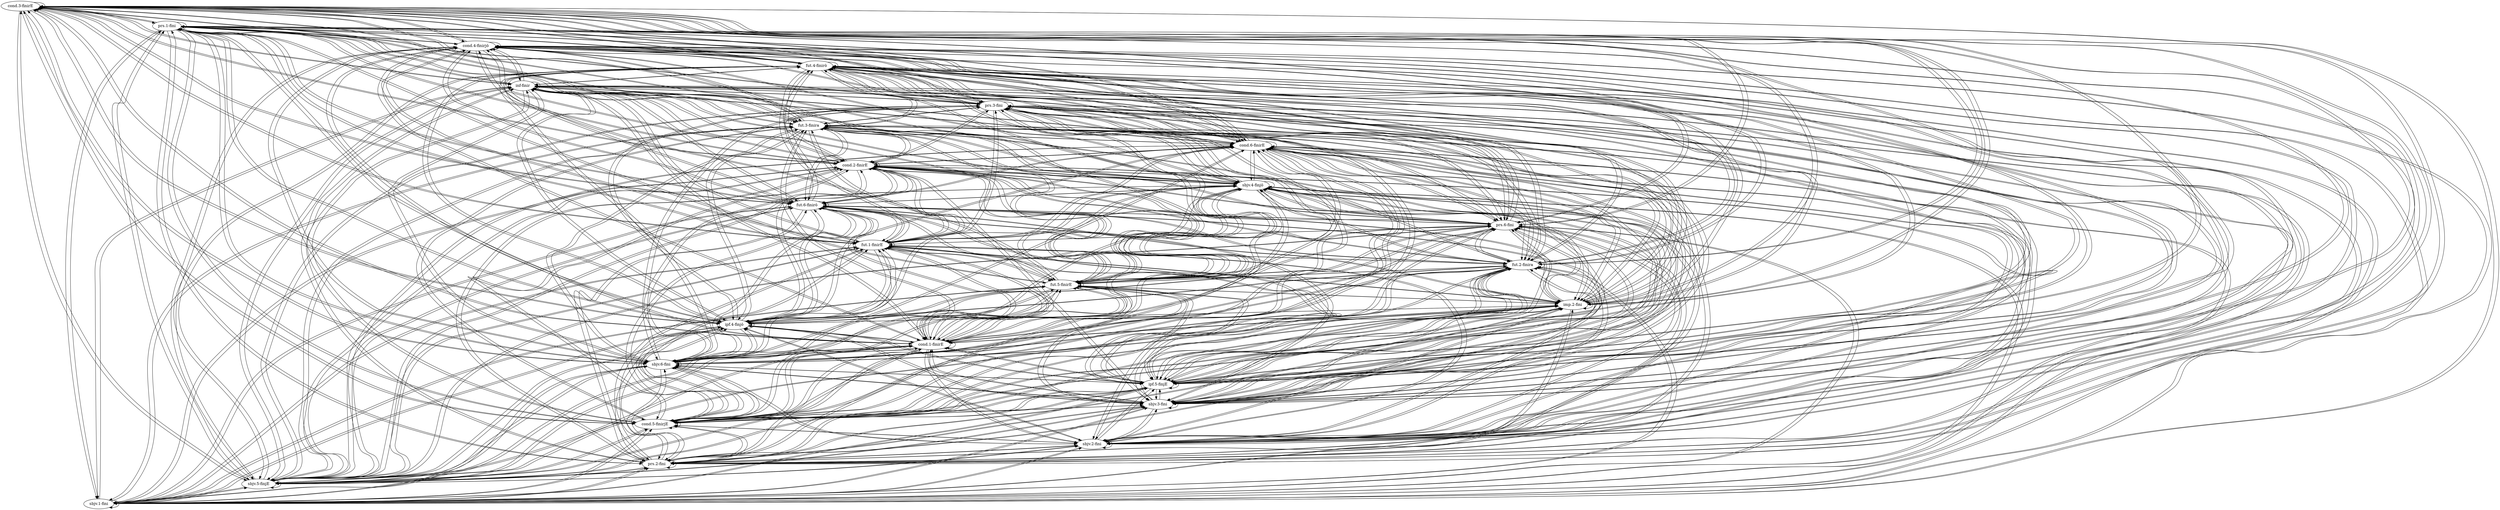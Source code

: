 digraph  {
	"cond.3-finirE"	 [cell="cond.3",
		tense=cond,
		weight=0.95];
	"cond.3-finirE" -> "cond.3-finirE"	 [weight=0.95];
	"prs.1-fini"	 [cell="prs.1",
		tense=prs,
		weight=0.83];
	"cond.3-finirE" -> "prs.1-fini"	 [weight=0.83];
	"sbjv.1-fini"	 [cell="sbjv.1",
		tense=sbjv,
		weight=0.08];
	"cond.3-finirE" -> "sbjv.1-fini"	 [weight=0.0128];
	"sbjv.5-finjE"	 [cell="sbjv.5",
		tense=sbjv,
		weight=0.1];
	"cond.3-finirE" -> "sbjv.5-finjE"	 [weight=0.02];
	"prs.2-fini"	 [cell="prs.2",
		tense=prs,
		weight=0.83];
	"cond.3-finirE" -> "prs.2-fini"	 [weight=0.83];
	"sbjv.2-fini"	 [cell="sbjv.2",
		tense=sbjv,
		weight=0.08];
	"cond.3-finirE" -> "sbjv.2-fini"	 [weight=0.0128];
	"cond.5-finirjE"	 [cell="cond.5",
		tense=cond,
		weight=0.95];
	"cond.3-finirE" -> "cond.5-finirjE"	 [weight=0.95];
	"sbjv.3-fini"	 [cell="sbjv.3",
		tense=sbjv,
		weight=0.08];
	"cond.3-finirE" -> "sbjv.3-fini"	 [weight=0.0128];
	"ipf.5-finjE"	 [cell="ipf.5",
		tense=ipf,
		weight=0.1];
	"cond.3-finirE" -> "ipf.5-finjE"	 [weight=0.02];
	"sbjv.6-fini"	 [cell="sbjv.6",
		tense=sbjv,
		weight=0.08];
	"cond.3-finirE" -> "sbjv.6-fini"	 [weight=0.0128];
	"cond.1-finirE"	 [cell="cond.1",
		tense=cond,
		weight=0.95];
	"cond.3-finirE" -> "cond.1-finirE"	 [weight=0.95];
	"ipf.4-finjô"	 [cell="ipf.4",
		tense=ipf,
		weight=0.1];
	"cond.3-finirE" -> "ipf.4-finjô"	 [weight=0.02];
	"imp.2-fini"	 [cell="imp.2",
		tense=imp,
		weight=0.83];
	"cond.3-finirE" -> "imp.2-fini"	 [weight=0.83];
	"fut.5-finirE"	 [cell="fut.5",
		tense=fut,
		weight=0.95];
	"cond.3-finirE" -> "fut.5-finirE"	 [weight=0.95];
	"fut.2-finira"	 [cell="fut.2",
		tense=fut,
		weight=0.95];
	"cond.3-finirE" -> "fut.2-finira"	 [weight=0.95];
	"fut.1-finirE"	 [cell="fut.1",
		tense=fut,
		weight=0.95];
	"cond.3-finirE" -> "fut.1-finirE"	 [weight=0.95];
	"prs.6-fini"	 [cell="prs.6",
		tense=prs,
		weight=0.08];
	"cond.3-finirE" -> "prs.6-fini"	 [weight=0.0128];
	"fut.6-finirô"	 [cell="fut.6",
		tense=fut,
		weight=0.95];
	"cond.3-finirE" -> "fut.6-finirô"	 [weight=0.95];
	"sbjv.4-finjô"	 [cell="sbjv.4",
		tense=sbjv,
		weight=0.1];
	"cond.3-finirE" -> "sbjv.4-finjô"	 [weight=0.02];
	"cond.2-finirE"	 [cell="cond.2",
		tense=cond,
		weight=0.95];
	"cond.3-finirE" -> "cond.2-finirE"	 [weight=0.95];
	"cond.6-finirE"	 [cell="cond.6",
		tense=cond,
		weight=0.95];
	"cond.3-finirE" -> "cond.6-finirE"	 [weight=0.95];
	"fut.3-finira"	 [cell="fut.3",
		tense=fut,
		weight=0.95];
	"cond.3-finirE" -> "fut.3-finira"	 [weight=0.95];
	"prs.3-fini"	 [cell="prs.3",
		tense=prs,
		weight=0.83];
	"cond.3-finirE" -> "prs.3-fini"	 [weight=0.83];
	"inf-finir"	 [cell=inf,
		tense=inf,
		weight=0.7];
	"cond.3-finirE" -> "inf-finir"	 [weight=0.336];
	"fut.4-finirô"	 [cell="fut.4",
		tense=fut,
		weight=0.95];
	"cond.3-finirE" -> "fut.4-finirô"	 [weight=0.95];
	"cond.4-finirjô"	 [cell="cond.4",
		tense=cond,
		weight=0.95];
	"cond.3-finirE" -> "cond.4-finirjô"	 [weight=0.95];
	"prs.1-fini" -> "cond.3-finirE"	 [weight=0.931];
	"prs.1-fini" -> "prs.1-fini"	 [weight=0.83];
	"prs.1-fini" -> "sbjv.1-fini"	 [weight=0.0128];
	"prs.1-fini" -> "sbjv.5-finjE"	 [weight=0.02];
	"prs.1-fini" -> "prs.2-fini"	 [weight=0.83];
	"prs.1-fini" -> "sbjv.2-fini"	 [weight=0.0128];
	"prs.1-fini" -> "cond.5-finirjE"	 [weight=0.931];
	"prs.1-fini" -> "sbjv.3-fini"	 [weight=0.0128];
	"prs.1-fini" -> "ipf.5-finjE"	 [weight=0.02];
	"prs.1-fini" -> "sbjv.6-fini"	 [weight=0.0128];
	"prs.1-fini" -> "cond.1-finirE"	 [weight=0.931];
	"prs.1-fini" -> "ipf.4-finjô"	 [weight=0.02];
	"prs.1-fini" -> "imp.2-fini"	 [weight=0.83];
	"prs.1-fini" -> "fut.5-finirE"	 [weight=0.931];
	"prs.1-fini" -> "fut.2-finira"	 [weight=0.931];
	"prs.1-fini" -> "fut.1-finirE"	 [weight=0.931];
	"prs.1-fini" -> "prs.6-fini"	 [weight=0.0128];
	"prs.1-fini" -> "fut.6-finirô"	 [weight=0.931];
	"prs.1-fini" -> "sbjv.4-finjô"	 [weight=0.02];
	"prs.1-fini" -> "cond.2-finirE"	 [weight=0.931];
	"prs.1-fini" -> "cond.6-finirE"	 [weight=0.931];
	"prs.1-fini" -> "fut.3-finira"	 [weight=0.931];
	"prs.1-fini" -> "prs.3-fini"	 [weight=0.83];
	"prs.1-fini" -> "inf-finir"	 [weight=0.336];
	"prs.1-fini" -> "fut.4-finirô"	 [weight=0.931];
	"prs.1-fini" -> "cond.4-finirjô"	 [weight=0.931];
	"sbjv.1-fini" -> "cond.3-finirE"	 [weight=0.95];
	"sbjv.1-fini" -> "prs.1-fini"	 [weight=0.83];
	"sbjv.1-fini" -> "sbjv.1-fini"	 [weight=0.08];
	"sbjv.1-fini" -> "sbjv.5-finjE"	 [weight=0.092];
	"sbjv.1-fini" -> "prs.2-fini"	 [weight=0.83];
	"sbjv.1-fini" -> "sbjv.2-fini"	 [weight=0.08];
	"sbjv.1-fini" -> "cond.5-finirjE"	 [weight=0.95];
	"sbjv.1-fini" -> "sbjv.3-fini"	 [weight=0.08];
	"sbjv.1-fini" -> "ipf.5-finjE"	 [weight=0.092];
	"sbjv.1-fini" -> "sbjv.6-fini"	 [weight=0.08];
	"sbjv.1-fini" -> "cond.1-finirE"	 [weight=0.95];
	"sbjv.1-fini" -> "ipf.4-finjô"	 [weight=0.092];
	"sbjv.1-fini" -> "imp.2-fini"	 [weight=0.83];
	"sbjv.1-fini" -> "fut.5-finirE"	 [weight=0.95];
	"sbjv.1-fini" -> "fut.2-finira"	 [weight=0.95];
	"sbjv.1-fini" -> "fut.1-finirE"	 [weight=0.95];
	"sbjv.1-fini" -> "prs.6-fini"	 [weight=0.08];
	"sbjv.1-fini" -> "fut.6-finirô"	 [weight=0.95];
	"sbjv.1-fini" -> "sbjv.4-finjô"	 [weight=0.092];
	"sbjv.1-fini" -> "cond.2-finirE"	 [weight=0.95];
	"sbjv.1-fini" -> "cond.6-finirE"	 [weight=0.95];
	"sbjv.1-fini" -> "fut.3-finira"	 [weight=0.95];
	"sbjv.1-fini" -> "prs.3-fini"	 [weight=0.83];
	"sbjv.1-fini" -> "inf-finir"	 [weight=0.028];
	"sbjv.1-fini" -> "fut.4-finirô"	 [weight=0.95];
	"sbjv.1-fini" -> "cond.4-finirjô"	 [weight=0.95];
	"sbjv.5-finjE" -> "cond.3-finirE"	 [weight=0.0285];
	"sbjv.5-finjE" -> "prs.1-fini"	 [weight=0.0581];
	"sbjv.5-finjE" -> "sbjv.1-fini"	 [weight=0.004];
	"sbjv.5-finjE" -> "sbjv.5-finjE"	 [weight=0.1];
	"sbjv.5-finjE" -> "prs.2-fini"	 [weight=0.0581];
	"sbjv.5-finjE" -> "sbjv.2-fini"	 [weight=0.004];
	"sbjv.5-finjE" -> "cond.5-finirjE"	 [weight=0.0285];
	"sbjv.5-finjE" -> "sbjv.3-fini"	 [weight=0.004];
	"sbjv.5-finjE" -> "ipf.5-finjE"	 [weight=0.1];
	"sbjv.5-finjE" -> "sbjv.6-fini"	 [weight=0.004];
	"sbjv.5-finjE" -> "cond.1-finirE"	 [weight=0.0285];
	"sbjv.5-finjE" -> "ipf.4-finjô"	 [weight=0.1];
	"sbjv.5-finjE" -> "imp.2-fini"	 [weight=0.0581];
	"sbjv.5-finjE" -> "fut.5-finirE"	 [weight=0.0285];
	"sbjv.5-finjE" -> "fut.2-finira"	 [weight=0.0285];
	"sbjv.5-finjE" -> "fut.1-finirE"	 [weight=0.0285];
	"sbjv.5-finjE" -> "prs.6-fini"	 [weight=0.004];
	"sbjv.5-finjE" -> "fut.6-finirô"	 [weight=0.0285];
	"sbjv.5-finjE" -> "sbjv.4-finjô"	 [weight=0.1];
	"sbjv.5-finjE" -> "cond.2-finirE"	 [weight=0.0285];
	"sbjv.5-finjE" -> "cond.6-finirE"	 [weight=0.0285];
	"sbjv.5-finjE" -> "fut.3-finira"	 [weight=0.0285];
	"sbjv.5-finjE" -> "prs.3-fini"	 [weight=0.0581];
	"sbjv.5-finjE" -> "inf-finir"	 [weight=0.028];
	"sbjv.5-finjE" -> "fut.4-finirô"	 [weight=0.0285];
	"sbjv.5-finjE" -> "cond.4-finirjô"	 [weight=0.0285];
	"prs.2-fini" -> "cond.3-finirE"	 [weight=0.931];
	"prs.2-fini" -> "prs.1-fini"	 [weight=0.83];
	"prs.2-fini" -> "sbjv.1-fini"	 [weight=0.0128];
	"prs.2-fini" -> "sbjv.5-finjE"	 [weight=0.02];
	"prs.2-fini" -> "prs.2-fini"	 [weight=0.83];
	"prs.2-fini" -> "sbjv.2-fini"	 [weight=0.0128];
	"prs.2-fini" -> "cond.5-finirjE"	 [weight=0.931];
	"prs.2-fini" -> "sbjv.3-fini"	 [weight=0.0128];
	"prs.2-fini" -> "ipf.5-finjE"	 [weight=0.02];
	"prs.2-fini" -> "sbjv.6-fini"	 [weight=0.0128];
	"prs.2-fini" -> "cond.1-finirE"	 [weight=0.931];
	"prs.2-fini" -> "ipf.4-finjô"	 [weight=0.02];
	"prs.2-fini" -> "imp.2-fini"	 [weight=0.83];
	"prs.2-fini" -> "fut.5-finirE"	 [weight=0.931];
	"prs.2-fini" -> "fut.2-finira"	 [weight=0.931];
	"prs.2-fini" -> "fut.1-finirE"	 [weight=0.931];
	"prs.2-fini" -> "prs.6-fini"	 [weight=0.0128];
	"prs.2-fini" -> "fut.6-finirô"	 [weight=0.931];
	"prs.2-fini" -> "sbjv.4-finjô"	 [weight=0.02];
	"prs.2-fini" -> "cond.2-finirE"	 [weight=0.931];
	"prs.2-fini" -> "cond.6-finirE"	 [weight=0.931];
	"prs.2-fini" -> "fut.3-finira"	 [weight=0.931];
	"prs.2-fini" -> "prs.3-fini"	 [weight=0.83];
	"prs.2-fini" -> "inf-finir"	 [weight=0.336];
	"prs.2-fini" -> "fut.4-finirô"	 [weight=0.931];
	"prs.2-fini" -> "cond.4-finirjô"	 [weight=0.931];
	"sbjv.2-fini" -> "cond.3-finirE"	 [weight=0.95];
	"sbjv.2-fini" -> "prs.1-fini"	 [weight=0.83];
	"sbjv.2-fini" -> "sbjv.1-fini"	 [weight=0.08];
	"sbjv.2-fini" -> "sbjv.5-finjE"	 [weight=0.092];
	"sbjv.2-fini" -> "prs.2-fini"	 [weight=0.83];
	"sbjv.2-fini" -> "sbjv.2-fini"	 [weight=0.08];
	"sbjv.2-fini" -> "cond.5-finirjE"	 [weight=0.95];
	"sbjv.2-fini" -> "sbjv.3-fini"	 [weight=0.08];
	"sbjv.2-fini" -> "ipf.5-finjE"	 [weight=0.092];
	"sbjv.2-fini" -> "sbjv.6-fini"	 [weight=0.08];
	"sbjv.2-fini" -> "cond.1-finirE"	 [weight=0.95];
	"sbjv.2-fini" -> "ipf.4-finjô"	 [weight=0.092];
	"sbjv.2-fini" -> "imp.2-fini"	 [weight=0.83];
	"sbjv.2-fini" -> "fut.5-finirE"	 [weight=0.95];
	"sbjv.2-fini" -> "fut.2-finira"	 [weight=0.95];
	"sbjv.2-fini" -> "fut.1-finirE"	 [weight=0.95];
	"sbjv.2-fini" -> "prs.6-fini"	 [weight=0.08];
	"sbjv.2-fini" -> "fut.6-finirô"	 [weight=0.95];
	"sbjv.2-fini" -> "sbjv.4-finjô"	 [weight=0.092];
	"sbjv.2-fini" -> "cond.2-finirE"	 [weight=0.95];
	"sbjv.2-fini" -> "cond.6-finirE"	 [weight=0.95];
	"sbjv.2-fini" -> "fut.3-finira"	 [weight=0.95];
	"sbjv.2-fini" -> "prs.3-fini"	 [weight=0.83];
	"sbjv.2-fini" -> "inf-finir"	 [weight=0.028];
	"sbjv.2-fini" -> "fut.4-finirô"	 [weight=0.95];
	"sbjv.2-fini" -> "cond.4-finirjô"	 [weight=0.95];
	"cond.5-finirjE" -> "cond.3-finirE"	 [weight=0.95];
	"cond.5-finirjE" -> "prs.1-fini"	 [weight=0.83];
	"cond.5-finirjE" -> "sbjv.1-fini"	 [weight=0.0128];
	"cond.5-finirjE" -> "sbjv.5-finjE"	 [weight=0.02];
	"cond.5-finirjE" -> "prs.2-fini"	 [weight=0.83];
	"cond.5-finirjE" -> "sbjv.2-fini"	 [weight=0.0128];
	"cond.5-finirjE" -> "cond.5-finirjE"	 [weight=0.95];
	"cond.5-finirjE" -> "sbjv.3-fini"	 [weight=0.0128];
	"cond.5-finirjE" -> "ipf.5-finjE"	 [weight=0.02];
	"cond.5-finirjE" -> "sbjv.6-fini"	 [weight=0.0128];
	"cond.5-finirjE" -> "cond.1-finirE"	 [weight=0.95];
	"cond.5-finirjE" -> "ipf.4-finjô"	 [weight=0.02];
	"cond.5-finirjE" -> "imp.2-fini"	 [weight=0.83];
	"cond.5-finirjE" -> "fut.5-finirE"	 [weight=0.95];
	"cond.5-finirjE" -> "fut.2-finira"	 [weight=0.95];
	"cond.5-finirjE" -> "fut.1-finirE"	 [weight=0.95];
	"cond.5-finirjE" -> "prs.6-fini"	 [weight=0.0128];
	"cond.5-finirjE" -> "fut.6-finirô"	 [weight=0.95];
	"cond.5-finirjE" -> "sbjv.4-finjô"	 [weight=0.02];
	"cond.5-finirjE" -> "cond.2-finirE"	 [weight=0.95];
	"cond.5-finirjE" -> "cond.6-finirE"	 [weight=0.95];
	"cond.5-finirjE" -> "fut.3-finira"	 [weight=0.95];
	"cond.5-finirjE" -> "prs.3-fini"	 [weight=0.83];
	"cond.5-finirjE" -> "inf-finir"	 [weight=0.336];
	"cond.5-finirjE" -> "fut.4-finirô"	 [weight=0.95];
	"cond.5-finirjE" -> "cond.4-finirjô"	 [weight=0.95];
	"sbjv.3-fini" -> "cond.3-finirE"	 [weight=0.95];
	"sbjv.3-fini" -> "prs.1-fini"	 [weight=0.83];
	"sbjv.3-fini" -> "sbjv.1-fini"	 [weight=0.08];
	"sbjv.3-fini" -> "sbjv.5-finjE"	 [weight=0.092];
	"sbjv.3-fini" -> "prs.2-fini"	 [weight=0.83];
	"sbjv.3-fini" -> "sbjv.2-fini"	 [weight=0.08];
	"sbjv.3-fini" -> "cond.5-finirjE"	 [weight=0.95];
	"sbjv.3-fini" -> "sbjv.3-fini"	 [weight=0.08];
	"sbjv.3-fini" -> "ipf.5-finjE"	 [weight=0.092];
	"sbjv.3-fini" -> "sbjv.6-fini"	 [weight=0.08];
	"sbjv.3-fini" -> "cond.1-finirE"	 [weight=0.95];
	"sbjv.3-fini" -> "ipf.4-finjô"	 [weight=0.092];
	"sbjv.3-fini" -> "imp.2-fini"	 [weight=0.83];
	"sbjv.3-fini" -> "fut.5-finirE"	 [weight=0.95];
	"sbjv.3-fini" -> "fut.2-finira"	 [weight=0.95];
	"sbjv.3-fini" -> "fut.1-finirE"	 [weight=0.95];
	"sbjv.3-fini" -> "prs.6-fini"	 [weight=0.08];
	"sbjv.3-fini" -> "fut.6-finirô"	 [weight=0.95];
	"sbjv.3-fini" -> "sbjv.4-finjô"	 [weight=0.092];
	"sbjv.3-fini" -> "cond.2-finirE"	 [weight=0.95];
	"sbjv.3-fini" -> "cond.6-finirE"	 [weight=0.95];
	"sbjv.3-fini" -> "fut.3-finira"	 [weight=0.95];
	"sbjv.3-fini" -> "prs.3-fini"	 [weight=0.83];
	"sbjv.3-fini" -> "inf-finir"	 [weight=0.028];
	"sbjv.3-fini" -> "fut.4-finirô"	 [weight=0.95];
	"sbjv.3-fini" -> "cond.4-finirjô"	 [weight=0.95];
	"ipf.5-finjE" -> "cond.3-finirE"	 [weight=0.0285];
	"ipf.5-finjE" -> "prs.1-fini"	 [weight=0.0581];
	"ipf.5-finjE" -> "sbjv.1-fini"	 [weight=0.004];
	"ipf.5-finjE" -> "sbjv.5-finjE"	 [weight=0.1];
	"ipf.5-finjE" -> "prs.2-fini"	 [weight=0.0581];
	"ipf.5-finjE" -> "sbjv.2-fini"	 [weight=0.004];
	"ipf.5-finjE" -> "cond.5-finirjE"	 [weight=0.0285];
	"ipf.5-finjE" -> "sbjv.3-fini"	 [weight=0.004];
	"ipf.5-finjE" -> "ipf.5-finjE"	 [weight=0.1];
	"ipf.5-finjE" -> "sbjv.6-fini"	 [weight=0.004];
	"ipf.5-finjE" -> "cond.1-finirE"	 [weight=0.0285];
	"ipf.5-finjE" -> "ipf.4-finjô"	 [weight=0.1];
	"ipf.5-finjE" -> "imp.2-fini"	 [weight=0.0581];
	"ipf.5-finjE" -> "fut.5-finirE"	 [weight=0.0285];
	"ipf.5-finjE" -> "fut.2-finira"	 [weight=0.0285];
	"ipf.5-finjE" -> "fut.1-finirE"	 [weight=0.0285];
	"ipf.5-finjE" -> "prs.6-fini"	 [weight=0.004];
	"ipf.5-finjE" -> "fut.6-finirô"	 [weight=0.0285];
	"ipf.5-finjE" -> "sbjv.4-finjô"	 [weight=0.1];
	"ipf.5-finjE" -> "cond.2-finirE"	 [weight=0.0285];
	"ipf.5-finjE" -> "cond.6-finirE"	 [weight=0.0285];
	"ipf.5-finjE" -> "fut.3-finira"	 [weight=0.0285];
	"ipf.5-finjE" -> "prs.3-fini"	 [weight=0.0581];
	"ipf.5-finjE" -> "inf-finir"	 [weight=0.028];
	"ipf.5-finjE" -> "fut.4-finirô"	 [weight=0.0285];
	"ipf.5-finjE" -> "cond.4-finirjô"	 [weight=0.0285];
	"sbjv.6-fini" -> "cond.3-finirE"	 [weight=0.95];
	"sbjv.6-fini" -> "prs.1-fini"	 [weight=0.83];
	"sbjv.6-fini" -> "sbjv.1-fini"	 [weight=0.08];
	"sbjv.6-fini" -> "sbjv.5-finjE"	 [weight=0.092];
	"sbjv.6-fini" -> "prs.2-fini"	 [weight=0.83];
	"sbjv.6-fini" -> "sbjv.2-fini"	 [weight=0.08];
	"sbjv.6-fini" -> "cond.5-finirjE"	 [weight=0.95];
	"sbjv.6-fini" -> "sbjv.3-fini"	 [weight=0.08];
	"sbjv.6-fini" -> "ipf.5-finjE"	 [weight=0.092];
	"sbjv.6-fini" -> "sbjv.6-fini"	 [weight=0.08];
	"sbjv.6-fini" -> "cond.1-finirE"	 [weight=0.95];
	"sbjv.6-fini" -> "ipf.4-finjô"	 [weight=0.092];
	"sbjv.6-fini" -> "imp.2-fini"	 [weight=0.83];
	"sbjv.6-fini" -> "fut.5-finirE"	 [weight=0.95];
	"sbjv.6-fini" -> "fut.2-finira"	 [weight=0.95];
	"sbjv.6-fini" -> "fut.1-finirE"	 [weight=0.95];
	"sbjv.6-fini" -> "prs.6-fini"	 [weight=0.08];
	"sbjv.6-fini" -> "fut.6-finirô"	 [weight=0.95];
	"sbjv.6-fini" -> "sbjv.4-finjô"	 [weight=0.092];
	"sbjv.6-fini" -> "cond.2-finirE"	 [weight=0.95];
	"sbjv.6-fini" -> "cond.6-finirE"	 [weight=0.95];
	"sbjv.6-fini" -> "fut.3-finira"	 [weight=0.95];
	"sbjv.6-fini" -> "prs.3-fini"	 [weight=0.83];
	"sbjv.6-fini" -> "inf-finir"	 [weight=0.028];
	"sbjv.6-fini" -> "fut.4-finirô"	 [weight=0.95];
	"sbjv.6-fini" -> "cond.4-finirjô"	 [weight=0.95];
	"cond.1-finirE" -> "cond.3-finirE"	 [weight=0.95];
	"cond.1-finirE" -> "prs.1-fini"	 [weight=0.83];
	"cond.1-finirE" -> "sbjv.1-fini"	 [weight=0.0128];
	"cond.1-finirE" -> "sbjv.5-finjE"	 [weight=0.02];
	"cond.1-finirE" -> "prs.2-fini"	 [weight=0.83];
	"cond.1-finirE" -> "sbjv.2-fini"	 [weight=0.0128];
	"cond.1-finirE" -> "cond.5-finirjE"	 [weight=0.95];
	"cond.1-finirE" -> "sbjv.3-fini"	 [weight=0.0128];
	"cond.1-finirE" -> "ipf.5-finjE"	 [weight=0.02];
	"cond.1-finirE" -> "sbjv.6-fini"	 [weight=0.0128];
	"cond.1-finirE" -> "cond.1-finirE"	 [weight=0.95];
	"cond.1-finirE" -> "ipf.4-finjô"	 [weight=0.02];
	"cond.1-finirE" -> "imp.2-fini"	 [weight=0.83];
	"cond.1-finirE" -> "fut.5-finirE"	 [weight=0.95];
	"cond.1-finirE" -> "fut.2-finira"	 [weight=0.95];
	"cond.1-finirE" -> "fut.1-finirE"	 [weight=0.95];
	"cond.1-finirE" -> "prs.6-fini"	 [weight=0.0128];
	"cond.1-finirE" -> "fut.6-finirô"	 [weight=0.95];
	"cond.1-finirE" -> "sbjv.4-finjô"	 [weight=0.02];
	"cond.1-finirE" -> "cond.2-finirE"	 [weight=0.95];
	"cond.1-finirE" -> "cond.6-finirE"	 [weight=0.95];
	"cond.1-finirE" -> "fut.3-finira"	 [weight=0.95];
	"cond.1-finirE" -> "prs.3-fini"	 [weight=0.83];
	"cond.1-finirE" -> "inf-finir"	 [weight=0.336];
	"cond.1-finirE" -> "fut.4-finirô"	 [weight=0.95];
	"cond.1-finirE" -> "cond.4-finirjô"	 [weight=0.95];
	"ipf.4-finjô" -> "cond.3-finirE"	 [weight=0.0285];
	"ipf.4-finjô" -> "prs.1-fini"	 [weight=0.0581];
	"ipf.4-finjô" -> "sbjv.1-fini"	 [weight=0.004];
	"ipf.4-finjô" -> "sbjv.5-finjE"	 [weight=0.1];
	"ipf.4-finjô" -> "prs.2-fini"	 [weight=0.0581];
	"ipf.4-finjô" -> "sbjv.2-fini"	 [weight=0.004];
	"ipf.4-finjô" -> "cond.5-finirjE"	 [weight=0.0285];
	"ipf.4-finjô" -> "sbjv.3-fini"	 [weight=0.004];
	"ipf.4-finjô" -> "ipf.5-finjE"	 [weight=0.1];
	"ipf.4-finjô" -> "sbjv.6-fini"	 [weight=0.004];
	"ipf.4-finjô" -> "cond.1-finirE"	 [weight=0.0285];
	"ipf.4-finjô" -> "ipf.4-finjô"	 [weight=0.1];
	"ipf.4-finjô" -> "imp.2-fini"	 [weight=0.0581];
	"ipf.4-finjô" -> "fut.5-finirE"	 [weight=0.0285];
	"ipf.4-finjô" -> "fut.2-finira"	 [weight=0.0285];
	"ipf.4-finjô" -> "fut.1-finirE"	 [weight=0.0285];
	"ipf.4-finjô" -> "prs.6-fini"	 [weight=0.004];
	"ipf.4-finjô" -> "fut.6-finirô"	 [weight=0.0285];
	"ipf.4-finjô" -> "sbjv.4-finjô"	 [weight=0.1];
	"ipf.4-finjô" -> "cond.2-finirE"	 [weight=0.0285];
	"ipf.4-finjô" -> "cond.6-finirE"	 [weight=0.0285];
	"ipf.4-finjô" -> "fut.3-finira"	 [weight=0.0285];
	"ipf.4-finjô" -> "prs.3-fini"	 [weight=0.0581];
	"ipf.4-finjô" -> "inf-finir"	 [weight=0.028];
	"ipf.4-finjô" -> "fut.4-finirô"	 [weight=0.0285];
	"ipf.4-finjô" -> "cond.4-finirjô"	 [weight=0.0285];
	"imp.2-fini" -> "cond.3-finirE"	 [weight=0.931];
	"imp.2-fini" -> "prs.1-fini"	 [weight=0.83];
	"imp.2-fini" -> "sbjv.1-fini"	 [weight=0.0128];
	"imp.2-fini" -> "sbjv.5-finjE"	 [weight=0.02];
	"imp.2-fini" -> "prs.2-fini"	 [weight=0.83];
	"imp.2-fini" -> "sbjv.2-fini"	 [weight=0.0128];
	"imp.2-fini" -> "cond.5-finirjE"	 [weight=0.931];
	"imp.2-fini" -> "sbjv.3-fini"	 [weight=0.0128];
	"imp.2-fini" -> "ipf.5-finjE"	 [weight=0.02];
	"imp.2-fini" -> "sbjv.6-fini"	 [weight=0.0128];
	"imp.2-fini" -> "cond.1-finirE"	 [weight=0.931];
	"imp.2-fini" -> "ipf.4-finjô"	 [weight=0.02];
	"imp.2-fini" -> "imp.2-fini"	 [weight=0.83];
	"imp.2-fini" -> "fut.5-finirE"	 [weight=0.931];
	"imp.2-fini" -> "fut.2-finira"	 [weight=0.931];
	"imp.2-fini" -> "fut.1-finirE"	 [weight=0.931];
	"imp.2-fini" -> "prs.6-fini"	 [weight=0.0128];
	"imp.2-fini" -> "fut.6-finirô"	 [weight=0.931];
	"imp.2-fini" -> "sbjv.4-finjô"	 [weight=0.02];
	"imp.2-fini" -> "cond.2-finirE"	 [weight=0.931];
	"imp.2-fini" -> "cond.6-finirE"	 [weight=0.931];
	"imp.2-fini" -> "fut.3-finira"	 [weight=0.931];
	"imp.2-fini" -> "prs.3-fini"	 [weight=0.83];
	"imp.2-fini" -> "inf-finir"	 [weight=0.336];
	"imp.2-fini" -> "fut.4-finirô"	 [weight=0.931];
	"imp.2-fini" -> "cond.4-finirjô"	 [weight=0.931];
	"fut.5-finirE" -> "cond.3-finirE"	 [weight=0.95];
	"fut.5-finirE" -> "prs.1-fini"	 [weight=0.83];
	"fut.5-finirE" -> "sbjv.1-fini"	 [weight=0.0128];
	"fut.5-finirE" -> "sbjv.5-finjE"	 [weight=0.027];
	"fut.5-finirE" -> "prs.2-fini"	 [weight=0.83];
	"fut.5-finirE" -> "sbjv.2-fini"	 [weight=0.0128];
	"fut.5-finirE" -> "cond.5-finirjE"	 [weight=0.95];
	"fut.5-finirE" -> "sbjv.3-fini"	 [weight=0.0128];
	"fut.5-finirE" -> "ipf.5-finjE"	 [weight=0.027];
	"fut.5-finirE" -> "sbjv.6-fini"	 [weight=0.0128];
	"fut.5-finirE" -> "cond.1-finirE"	 [weight=0.95];
	"fut.5-finirE" -> "ipf.4-finjô"	 [weight=0.027];
	"fut.5-finirE" -> "imp.2-fini"	 [weight=0.83];
	"fut.5-finirE" -> "fut.5-finirE"	 [weight=0.95];
	"fut.5-finirE" -> "fut.2-finira"	 [weight=0.95];
	"fut.5-finirE" -> "fut.1-finirE"	 [weight=0.95];
	"fut.5-finirE" -> "prs.6-fini"	 [weight=0.0128];
	"fut.5-finirE" -> "fut.6-finirô"	 [weight=0.95];
	"fut.5-finirE" -> "sbjv.4-finjô"	 [weight=0.027];
	"fut.5-finirE" -> "cond.2-finirE"	 [weight=0.95];
	"fut.5-finirE" -> "cond.6-finirE"	 [weight=0.95];
	"fut.5-finirE" -> "fut.3-finira"	 [weight=0.95];
	"fut.5-finirE" -> "prs.3-fini"	 [weight=0.83];
	"fut.5-finirE" -> "inf-finir"	 [weight=0.35];
	"fut.5-finirE" -> "fut.4-finirô"	 [weight=0.95];
	"fut.5-finirE" -> "cond.4-finirjô"	 [weight=0.95];
	"fut.2-finira" -> "cond.3-finirE"	 [weight=0.95];
	"fut.2-finira" -> "prs.1-fini"	 [weight=0.83];
	"fut.2-finira" -> "sbjv.1-fini"	 [weight=0.0128];
	"fut.2-finira" -> "sbjv.5-finjE"	 [weight=0.027];
	"fut.2-finira" -> "prs.2-fini"	 [weight=0.83];
	"fut.2-finira" -> "sbjv.2-fini"	 [weight=0.0128];
	"fut.2-finira" -> "cond.5-finirjE"	 [weight=0.95];
	"fut.2-finira" -> "sbjv.3-fini"	 [weight=0.0128];
	"fut.2-finira" -> "ipf.5-finjE"	 [weight=0.027];
	"fut.2-finira" -> "sbjv.6-fini"	 [weight=0.0128];
	"fut.2-finira" -> "cond.1-finirE"	 [weight=0.95];
	"fut.2-finira" -> "ipf.4-finjô"	 [weight=0.027];
	"fut.2-finira" -> "imp.2-fini"	 [weight=0.83];
	"fut.2-finira" -> "fut.5-finirE"	 [weight=0.95];
	"fut.2-finira" -> "fut.2-finira"	 [weight=0.95];
	"fut.2-finira" -> "fut.1-finirE"	 [weight=0.95];
	"fut.2-finira" -> "prs.6-fini"	 [weight=0.0128];
	"fut.2-finira" -> "fut.6-finirô"	 [weight=0.95];
	"fut.2-finira" -> "sbjv.4-finjô"	 [weight=0.027];
	"fut.2-finira" -> "cond.2-finirE"	 [weight=0.95];
	"fut.2-finira" -> "cond.6-finirE"	 [weight=0.95];
	"fut.2-finira" -> "fut.3-finira"	 [weight=0.95];
	"fut.2-finira" -> "prs.3-fini"	 [weight=0.83];
	"fut.2-finira" -> "inf-finir"	 [weight=0.35];
	"fut.2-finira" -> "fut.4-finirô"	 [weight=0.95];
	"fut.2-finira" -> "cond.4-finirjô"	 [weight=0.95];
	"fut.1-finirE" -> "cond.3-finirE"	 [weight=0.95];
	"fut.1-finirE" -> "prs.1-fini"	 [weight=0.83];
	"fut.1-finirE" -> "sbjv.1-fini"	 [weight=0.0128];
	"fut.1-finirE" -> "sbjv.5-finjE"	 [weight=0.027];
	"fut.1-finirE" -> "prs.2-fini"	 [weight=0.83];
	"fut.1-finirE" -> "sbjv.2-fini"	 [weight=0.0128];
	"fut.1-finirE" -> "cond.5-finirjE"	 [weight=0.95];
	"fut.1-finirE" -> "sbjv.3-fini"	 [weight=0.0128];
	"fut.1-finirE" -> "ipf.5-finjE"	 [weight=0.027];
	"fut.1-finirE" -> "sbjv.6-fini"	 [weight=0.0128];
	"fut.1-finirE" -> "cond.1-finirE"	 [weight=0.95];
	"fut.1-finirE" -> "ipf.4-finjô"	 [weight=0.027];
	"fut.1-finirE" -> "imp.2-fini"	 [weight=0.83];
	"fut.1-finirE" -> "fut.5-finirE"	 [weight=0.95];
	"fut.1-finirE" -> "fut.2-finira"	 [weight=0.95];
	"fut.1-finirE" -> "fut.1-finirE"	 [weight=0.95];
	"fut.1-finirE" -> "prs.6-fini"	 [weight=0.0128];
	"fut.1-finirE" -> "fut.6-finirô"	 [weight=0.95];
	"fut.1-finirE" -> "sbjv.4-finjô"	 [weight=0.027];
	"fut.1-finirE" -> "cond.2-finirE"	 [weight=0.95];
	"fut.1-finirE" -> "cond.6-finirE"	 [weight=0.95];
	"fut.1-finirE" -> "fut.3-finira"	 [weight=0.95];
	"fut.1-finirE" -> "prs.3-fini"	 [weight=0.83];
	"fut.1-finirE" -> "inf-finir"	 [weight=0.35];
	"fut.1-finirE" -> "fut.4-finirô"	 [weight=0.95];
	"fut.1-finirE" -> "cond.4-finirjô"	 [weight=0.95];
	"prs.6-fini" -> "cond.3-finirE"	 [weight=0.95];
	"prs.6-fini" -> "prs.1-fini"	 [weight=0.83];
	"prs.6-fini" -> "sbjv.1-fini"	 [weight=0.08];
	"prs.6-fini" -> "sbjv.5-finjE"	 [weight=0.092];
	"prs.6-fini" -> "prs.2-fini"	 [weight=0.83];
	"prs.6-fini" -> "sbjv.2-fini"	 [weight=0.08];
	"prs.6-fini" -> "cond.5-finirjE"	 [weight=0.95];
	"prs.6-fini" -> "sbjv.3-fini"	 [weight=0.08];
	"prs.6-fini" -> "ipf.5-finjE"	 [weight=0.092];
	"prs.6-fini" -> "sbjv.6-fini"	 [weight=0.08];
	"prs.6-fini" -> "cond.1-finirE"	 [weight=0.95];
	"prs.6-fini" -> "ipf.4-finjô"	 [weight=0.092];
	"prs.6-fini" -> "imp.2-fini"	 [weight=0.83];
	"prs.6-fini" -> "fut.5-finirE"	 [weight=0.95];
	"prs.6-fini" -> "fut.2-finira"	 [weight=0.95];
	"prs.6-fini" -> "fut.1-finirE"	 [weight=0.95];
	"prs.6-fini" -> "prs.6-fini"	 [weight=0.08];
	"prs.6-fini" -> "fut.6-finirô"	 [weight=0.95];
	"prs.6-fini" -> "sbjv.4-finjô"	 [weight=0.092];
	"prs.6-fini" -> "cond.2-finirE"	 [weight=0.95];
	"prs.6-fini" -> "cond.6-finirE"	 [weight=0.95];
	"prs.6-fini" -> "fut.3-finira"	 [weight=0.95];
	"prs.6-fini" -> "prs.3-fini"	 [weight=0.83];
	"prs.6-fini" -> "inf-finir"	 [weight=0.028];
	"prs.6-fini" -> "fut.4-finirô"	 [weight=0.95];
	"prs.6-fini" -> "cond.4-finirjô"	 [weight=0.95];
	"fut.6-finirô" -> "cond.3-finirE"	 [weight=0.95];
	"fut.6-finirô" -> "prs.1-fini"	 [weight=0.83];
	"fut.6-finirô" -> "sbjv.1-fini"	 [weight=0.0128];
	"fut.6-finirô" -> "sbjv.5-finjE"	 [weight=0.027];
	"fut.6-finirô" -> "prs.2-fini"	 [weight=0.83];
	"fut.6-finirô" -> "sbjv.2-fini"	 [weight=0.0128];
	"fut.6-finirô" -> "cond.5-finirjE"	 [weight=0.95];
	"fut.6-finirô" -> "sbjv.3-fini"	 [weight=0.0128];
	"fut.6-finirô" -> "ipf.5-finjE"	 [weight=0.027];
	"fut.6-finirô" -> "sbjv.6-fini"	 [weight=0.0128];
	"fut.6-finirô" -> "cond.1-finirE"	 [weight=0.95];
	"fut.6-finirô" -> "ipf.4-finjô"	 [weight=0.027];
	"fut.6-finirô" -> "imp.2-fini"	 [weight=0.83];
	"fut.6-finirô" -> "fut.5-finirE"	 [weight=0.95];
	"fut.6-finirô" -> "fut.2-finira"	 [weight=0.95];
	"fut.6-finirô" -> "fut.1-finirE"	 [weight=0.95];
	"fut.6-finirô" -> "prs.6-fini"	 [weight=0.0128];
	"fut.6-finirô" -> "fut.6-finirô"	 [weight=0.95];
	"fut.6-finirô" -> "sbjv.4-finjô"	 [weight=0.027];
	"fut.6-finirô" -> "cond.2-finirE"	 [weight=0.95];
	"fut.6-finirô" -> "cond.6-finirE"	 [weight=0.95];
	"fut.6-finirô" -> "fut.3-finira"	 [weight=0.95];
	"fut.6-finirô" -> "prs.3-fini"	 [weight=0.83];
	"fut.6-finirô" -> "inf-finir"	 [weight=0.35];
	"fut.6-finirô" -> "fut.4-finirô"	 [weight=0.95];
	"fut.6-finirô" -> "cond.4-finirjô"	 [weight=0.95];
	"sbjv.4-finjô" -> "cond.3-finirE"	 [weight=0.0285];
	"sbjv.4-finjô" -> "prs.1-fini"	 [weight=0.0581];
	"sbjv.4-finjô" -> "sbjv.1-fini"	 [weight=0.004];
	"sbjv.4-finjô" -> "sbjv.5-finjE"	 [weight=0.1];
	"sbjv.4-finjô" -> "prs.2-fini"	 [weight=0.0581];
	"sbjv.4-finjô" -> "sbjv.2-fini"	 [weight=0.004];
	"sbjv.4-finjô" -> "cond.5-finirjE"	 [weight=0.0285];
	"sbjv.4-finjô" -> "sbjv.3-fini"	 [weight=0.004];
	"sbjv.4-finjô" -> "ipf.5-finjE"	 [weight=0.1];
	"sbjv.4-finjô" -> "sbjv.6-fini"	 [weight=0.004];
	"sbjv.4-finjô" -> "cond.1-finirE"	 [weight=0.0285];
	"sbjv.4-finjô" -> "ipf.4-finjô"	 [weight=0.1];
	"sbjv.4-finjô" -> "imp.2-fini"	 [weight=0.0581];
	"sbjv.4-finjô" -> "fut.5-finirE"	 [weight=0.0285];
	"sbjv.4-finjô" -> "fut.2-finira"	 [weight=0.0285];
	"sbjv.4-finjô" -> "fut.1-finirE"	 [weight=0.0285];
	"sbjv.4-finjô" -> "prs.6-fini"	 [weight=0.004];
	"sbjv.4-finjô" -> "fut.6-finirô"	 [weight=0.0285];
	"sbjv.4-finjô" -> "sbjv.4-finjô"	 [weight=0.1];
	"sbjv.4-finjô" -> "cond.2-finirE"	 [weight=0.0285];
	"sbjv.4-finjô" -> "cond.6-finirE"	 [weight=0.0285];
	"sbjv.4-finjô" -> "fut.3-finira"	 [weight=0.0285];
	"sbjv.4-finjô" -> "prs.3-fini"	 [weight=0.0581];
	"sbjv.4-finjô" -> "inf-finir"	 [weight=0.028];
	"sbjv.4-finjô" -> "fut.4-finirô"	 [weight=0.0285];
	"sbjv.4-finjô" -> "cond.4-finirjô"	 [weight=0.0285];
	"cond.2-finirE" -> "cond.3-finirE"	 [weight=0.95];
	"cond.2-finirE" -> "prs.1-fini"	 [weight=0.83];
	"cond.2-finirE" -> "sbjv.1-fini"	 [weight=0.0128];
	"cond.2-finirE" -> "sbjv.5-finjE"	 [weight=0.02];
	"cond.2-finirE" -> "prs.2-fini"	 [weight=0.83];
	"cond.2-finirE" -> "sbjv.2-fini"	 [weight=0.0128];
	"cond.2-finirE" -> "cond.5-finirjE"	 [weight=0.95];
	"cond.2-finirE" -> "sbjv.3-fini"	 [weight=0.0128];
	"cond.2-finirE" -> "ipf.5-finjE"	 [weight=0.02];
	"cond.2-finirE" -> "sbjv.6-fini"	 [weight=0.0128];
	"cond.2-finirE" -> "cond.1-finirE"	 [weight=0.95];
	"cond.2-finirE" -> "ipf.4-finjô"	 [weight=0.02];
	"cond.2-finirE" -> "imp.2-fini"	 [weight=0.83];
	"cond.2-finirE" -> "fut.5-finirE"	 [weight=0.95];
	"cond.2-finirE" -> "fut.2-finira"	 [weight=0.95];
	"cond.2-finirE" -> "fut.1-finirE"	 [weight=0.95];
	"cond.2-finirE" -> "prs.6-fini"	 [weight=0.0128];
	"cond.2-finirE" -> "fut.6-finirô"	 [weight=0.95];
	"cond.2-finirE" -> "sbjv.4-finjô"	 [weight=0.02];
	"cond.2-finirE" -> "cond.2-finirE"	 [weight=0.95];
	"cond.2-finirE" -> "cond.6-finirE"	 [weight=0.95];
	"cond.2-finirE" -> "fut.3-finira"	 [weight=0.95];
	"cond.2-finirE" -> "prs.3-fini"	 [weight=0.83];
	"cond.2-finirE" -> "inf-finir"	 [weight=0.336];
	"cond.2-finirE" -> "fut.4-finirô"	 [weight=0.95];
	"cond.2-finirE" -> "cond.4-finirjô"	 [weight=0.95];
	"cond.6-finirE" -> "cond.3-finirE"	 [weight=0.95];
	"cond.6-finirE" -> "prs.1-fini"	 [weight=0.83];
	"cond.6-finirE" -> "sbjv.1-fini"	 [weight=0.0128];
	"cond.6-finirE" -> "sbjv.5-finjE"	 [weight=0.02];
	"cond.6-finirE" -> "prs.2-fini"	 [weight=0.83];
	"cond.6-finirE" -> "sbjv.2-fini"	 [weight=0.0128];
	"cond.6-finirE" -> "cond.5-finirjE"	 [weight=0.95];
	"cond.6-finirE" -> "sbjv.3-fini"	 [weight=0.0128];
	"cond.6-finirE" -> "ipf.5-finjE"	 [weight=0.02];
	"cond.6-finirE" -> "sbjv.6-fini"	 [weight=0.0128];
	"cond.6-finirE" -> "cond.1-finirE"	 [weight=0.95];
	"cond.6-finirE" -> "ipf.4-finjô"	 [weight=0.02];
	"cond.6-finirE" -> "imp.2-fini"	 [weight=0.83];
	"cond.6-finirE" -> "fut.5-finirE"	 [weight=0.95];
	"cond.6-finirE" -> "fut.2-finira"	 [weight=0.95];
	"cond.6-finirE" -> "fut.1-finirE"	 [weight=0.95];
	"cond.6-finirE" -> "prs.6-fini"	 [weight=0.0128];
	"cond.6-finirE" -> "fut.6-finirô"	 [weight=0.95];
	"cond.6-finirE" -> "sbjv.4-finjô"	 [weight=0.02];
	"cond.6-finirE" -> "cond.2-finirE"	 [weight=0.95];
	"cond.6-finirE" -> "cond.6-finirE"	 [weight=0.95];
	"cond.6-finirE" -> "fut.3-finira"	 [weight=0.95];
	"cond.6-finirE" -> "prs.3-fini"	 [weight=0.83];
	"cond.6-finirE" -> "inf-finir"	 [weight=0.336];
	"cond.6-finirE" -> "fut.4-finirô"	 [weight=0.95];
	"cond.6-finirE" -> "cond.4-finirjô"	 [weight=0.95];
	"fut.3-finira" -> "cond.3-finirE"	 [weight=0.95];
	"fut.3-finira" -> "prs.1-fini"	 [weight=0.83];
	"fut.3-finira" -> "sbjv.1-fini"	 [weight=0.0128];
	"fut.3-finira" -> "sbjv.5-finjE"	 [weight=0.027];
	"fut.3-finira" -> "prs.2-fini"	 [weight=0.83];
	"fut.3-finira" -> "sbjv.2-fini"	 [weight=0.0128];
	"fut.3-finira" -> "cond.5-finirjE"	 [weight=0.95];
	"fut.3-finira" -> "sbjv.3-fini"	 [weight=0.0128];
	"fut.3-finira" -> "ipf.5-finjE"	 [weight=0.027];
	"fut.3-finira" -> "sbjv.6-fini"	 [weight=0.0128];
	"fut.3-finira" -> "cond.1-finirE"	 [weight=0.95];
	"fut.3-finira" -> "ipf.4-finjô"	 [weight=0.027];
	"fut.3-finira" -> "imp.2-fini"	 [weight=0.83];
	"fut.3-finira" -> "fut.5-finirE"	 [weight=0.95];
	"fut.3-finira" -> "fut.2-finira"	 [weight=0.95];
	"fut.3-finira" -> "fut.1-finirE"	 [weight=0.95];
	"fut.3-finira" -> "prs.6-fini"	 [weight=0.0128];
	"fut.3-finira" -> "fut.6-finirô"	 [weight=0.95];
	"fut.3-finira" -> "sbjv.4-finjô"	 [weight=0.027];
	"fut.3-finira" -> "cond.2-finirE"	 [weight=0.95];
	"fut.3-finira" -> "cond.6-finirE"	 [weight=0.95];
	"fut.3-finira" -> "fut.3-finira"	 [weight=0.95];
	"fut.3-finira" -> "prs.3-fini"	 [weight=0.83];
	"fut.3-finira" -> "inf-finir"	 [weight=0.35];
	"fut.3-finira" -> "fut.4-finirô"	 [weight=0.95];
	"fut.3-finira" -> "cond.4-finirjô"	 [weight=0.95];
	"prs.3-fini" -> "cond.3-finirE"	 [weight=0.931];
	"prs.3-fini" -> "prs.1-fini"	 [weight=0.83];
	"prs.3-fini" -> "sbjv.1-fini"	 [weight=0.0128];
	"prs.3-fini" -> "sbjv.5-finjE"	 [weight=0.02];
	"prs.3-fini" -> "prs.2-fini"	 [weight=0.83];
	"prs.3-fini" -> "sbjv.2-fini"	 [weight=0.0128];
	"prs.3-fini" -> "cond.5-finirjE"	 [weight=0.931];
	"prs.3-fini" -> "sbjv.3-fini"	 [weight=0.0128];
	"prs.3-fini" -> "ipf.5-finjE"	 [weight=0.02];
	"prs.3-fini" -> "sbjv.6-fini"	 [weight=0.0128];
	"prs.3-fini" -> "cond.1-finirE"	 [weight=0.931];
	"prs.3-fini" -> "ipf.4-finjô"	 [weight=0.02];
	"prs.3-fini" -> "imp.2-fini"	 [weight=0.83];
	"prs.3-fini" -> "fut.5-finirE"	 [weight=0.931];
	"prs.3-fini" -> "fut.2-finira"	 [weight=0.931];
	"prs.3-fini" -> "fut.1-finirE"	 [weight=0.931];
	"prs.3-fini" -> "prs.6-fini"	 [weight=0.0128];
	"prs.3-fini" -> "fut.6-finirô"	 [weight=0.931];
	"prs.3-fini" -> "sbjv.4-finjô"	 [weight=0.02];
	"prs.3-fini" -> "cond.2-finirE"	 [weight=0.931];
	"prs.3-fini" -> "cond.6-finirE"	 [weight=0.931];
	"prs.3-fini" -> "fut.3-finira"	 [weight=0.931];
	"prs.3-fini" -> "prs.3-fini"	 [weight=0.83];
	"prs.3-fini" -> "inf-finir"	 [weight=0.336];
	"prs.3-fini" -> "fut.4-finirô"	 [weight=0.931];
	"prs.3-fini" -> "cond.4-finirjô"	 [weight=0.931];
	"inf-finir" -> "cond.3-finirE"	 [weight=0.95];
	"inf-finir" -> "prs.1-fini"	 [weight=0.83];
	"inf-finir" -> "sbjv.1-fini"	 [weight=0.0];
	"inf-finir" -> "sbjv.5-finjE"	 [weight=0.048];
	"inf-finir" -> "prs.2-fini"	 [weight=0.83];
	"inf-finir" -> "sbjv.2-fini"	 [weight=0.0];
	"inf-finir" -> "cond.5-finirjE"	 [weight=0.95];
	"inf-finir" -> "sbjv.3-fini"	 [weight=0.0];
	"inf-finir" -> "ipf.5-finjE"	 [weight=0.048];
	"inf-finir" -> "sbjv.6-fini"	 [weight=0.0];
	"inf-finir" -> "cond.1-finirE"	 [weight=0.95];
	"inf-finir" -> "ipf.4-finjô"	 [weight=0.048];
	"inf-finir" -> "imp.2-fini"	 [weight=0.83];
	"inf-finir" -> "fut.5-finirE"	 [weight=0.95];
	"inf-finir" -> "fut.2-finira"	 [weight=0.95];
	"inf-finir" -> "fut.1-finirE"	 [weight=0.95];
	"inf-finir" -> "prs.6-fini"	 [weight=0.0];
	"inf-finir" -> "fut.6-finirô"	 [weight=0.95];
	"inf-finir" -> "sbjv.4-finjô"	 [weight=0.048];
	"inf-finir" -> "cond.2-finirE"	 [weight=0.95];
	"inf-finir" -> "cond.6-finirE"	 [weight=0.95];
	"inf-finir" -> "fut.3-finira"	 [weight=0.95];
	"inf-finir" -> "prs.3-fini"	 [weight=0.83];
	"inf-finir" -> "inf-finir"	 [weight=0.7];
	"inf-finir" -> "fut.4-finirô"	 [weight=0.95];
	"inf-finir" -> "cond.4-finirjô"	 [weight=0.95];
	"fut.4-finirô" -> "cond.3-finirE"	 [weight=0.95];
	"fut.4-finirô" -> "prs.1-fini"	 [weight=0.83];
	"fut.4-finirô" -> "sbjv.1-fini"	 [weight=0.0128];
	"fut.4-finirô" -> "sbjv.5-finjE"	 [weight=0.027];
	"fut.4-finirô" -> "prs.2-fini"	 [weight=0.83];
	"fut.4-finirô" -> "sbjv.2-fini"	 [weight=0.0128];
	"fut.4-finirô" -> "cond.5-finirjE"	 [weight=0.95];
	"fut.4-finirô" -> "sbjv.3-fini"	 [weight=0.0128];
	"fut.4-finirô" -> "ipf.5-finjE"	 [weight=0.027];
	"fut.4-finirô" -> "sbjv.6-fini"	 [weight=0.0128];
	"fut.4-finirô" -> "cond.1-finirE"	 [weight=0.95];
	"fut.4-finirô" -> "ipf.4-finjô"	 [weight=0.027];
	"fut.4-finirô" -> "imp.2-fini"	 [weight=0.83];
	"fut.4-finirô" -> "fut.5-finirE"	 [weight=0.95];
	"fut.4-finirô" -> "fut.2-finira"	 [weight=0.95];
	"fut.4-finirô" -> "fut.1-finirE"	 [weight=0.95];
	"fut.4-finirô" -> "prs.6-fini"	 [weight=0.0128];
	"fut.4-finirô" -> "fut.6-finirô"	 [weight=0.95];
	"fut.4-finirô" -> "sbjv.4-finjô"	 [weight=0.027];
	"fut.4-finirô" -> "cond.2-finirE"	 [weight=0.95];
	"fut.4-finirô" -> "cond.6-finirE"	 [weight=0.95];
	"fut.4-finirô" -> "fut.3-finira"	 [weight=0.95];
	"fut.4-finirô" -> "prs.3-fini"	 [weight=0.83];
	"fut.4-finirô" -> "inf-finir"	 [weight=0.35];
	"fut.4-finirô" -> "fut.4-finirô"	 [weight=0.95];
	"fut.4-finirô" -> "cond.4-finirjô"	 [weight=0.95];
	"cond.4-finirjô" -> "cond.3-finirE"	 [weight=0.95];
	"cond.4-finirjô" -> "prs.1-fini"	 [weight=0.83];
	"cond.4-finirjô" -> "sbjv.1-fini"	 [weight=0.0128];
	"cond.4-finirjô" -> "sbjv.5-finjE"	 [weight=0.02];
	"cond.4-finirjô" -> "prs.2-fini"	 [weight=0.83];
	"cond.4-finirjô" -> "sbjv.2-fini"	 [weight=0.0128];
	"cond.4-finirjô" -> "cond.5-finirjE"	 [weight=0.95];
	"cond.4-finirjô" -> "sbjv.3-fini"	 [weight=0.0128];
	"cond.4-finirjô" -> "ipf.5-finjE"	 [weight=0.02];
	"cond.4-finirjô" -> "sbjv.6-fini"	 [weight=0.0128];
	"cond.4-finirjô" -> "cond.1-finirE"	 [weight=0.95];
	"cond.4-finirjô" -> "ipf.4-finjô"	 [weight=0.02];
	"cond.4-finirjô" -> "imp.2-fini"	 [weight=0.83];
	"cond.4-finirjô" -> "fut.5-finirE"	 [weight=0.95];
	"cond.4-finirjô" -> "fut.2-finira"	 [weight=0.95];
	"cond.4-finirjô" -> "fut.1-finirE"	 [weight=0.95];
	"cond.4-finirjô" -> "prs.6-fini"	 [weight=0.0128];
	"cond.4-finirjô" -> "fut.6-finirô"	 [weight=0.95];
	"cond.4-finirjô" -> "sbjv.4-finjô"	 [weight=0.02];
	"cond.4-finirjô" -> "cond.2-finirE"	 [weight=0.95];
	"cond.4-finirjô" -> "cond.6-finirE"	 [weight=0.95];
	"cond.4-finirjô" -> "fut.3-finira"	 [weight=0.95];
	"cond.4-finirjô" -> "prs.3-fini"	 [weight=0.83];
	"cond.4-finirjô" -> "inf-finir"	 [weight=0.336];
	"cond.4-finirjô" -> "fut.4-finirô"	 [weight=0.95];
	"cond.4-finirjô" -> "cond.4-finirjô"	 [weight=0.95];
}
